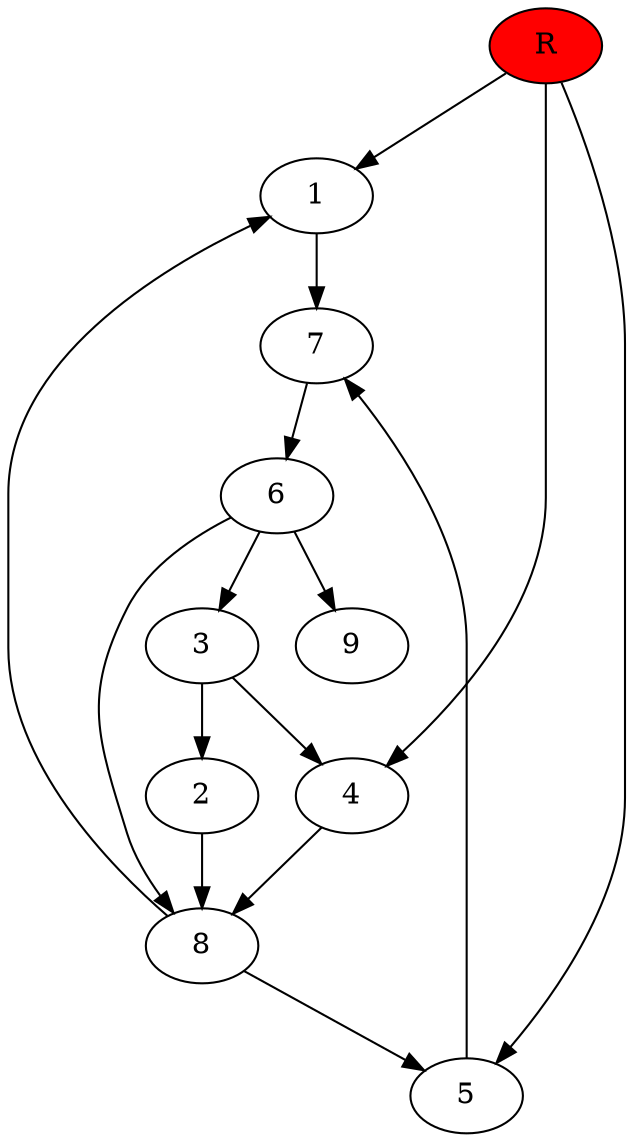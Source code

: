 digraph prb1161 {
	1
	2
	3
	4
	5
	6
	7
	8
	R [fillcolor="#ff0000" style=filled]
	1 -> 7
	2 -> 8
	3 -> 2
	3 -> 4
	4 -> 8
	5 -> 7
	6 -> 3
	6 -> 8
	6 -> 9
	7 -> 6
	8 -> 1
	8 -> 5
	R -> 1
	R -> 4
	R -> 5
}
